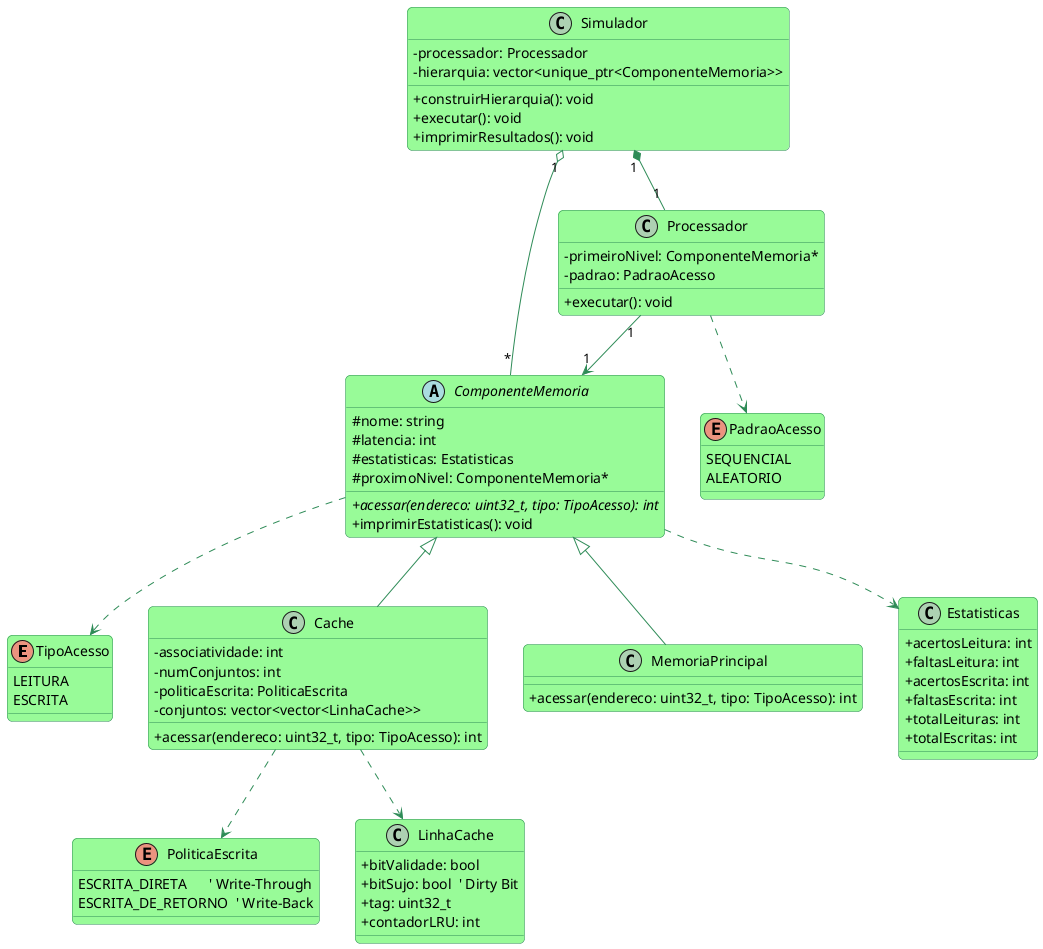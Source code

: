 @startuml
skinparam classAttributeIconSize 0
skinparam roundcorner 10
skinparam shadowing false
skinparam defaultFontName "Segoe UI, Arial"
skinparam class {
    BackgroundColor PaleGreen
    ArrowColor SeaGreen
    BorderColor SeaGreen
}

enum TipoAcesso {
    LEITURA
    ESCRITA
}

enum PoliticaEscrita {
    ESCRITA_DIRETA      ' Write-Through
    ESCRITA_DE_RETORNO  ' Write-Back
}

enum PadraoAcesso {
    SEQUENCIAL
    ALEATORIO
}

abstract class ComponenteMemoria {
  # nome: string
  # latencia: int
  # estatisticas: Estatisticas
  # proximoNivel: ComponenteMemoria*
  + {abstract} acessar(endereco: uint32_t, tipo: TipoAcesso): int
  + imprimirEstatisticas(): void
}

class Cache {
  - associatividade: int
  - numConjuntos: int
  - politicaEscrita: PoliticaEscrita
  - conjuntos: vector<vector<LinhaCache>>
  + acessar(endereco: uint32_t, tipo: TipoAcesso): int
}

class MemoriaPrincipal {
  + acessar(endereco: uint32_t, tipo: TipoAcesso): int
}

class Processador {
  - primeiroNivel: ComponenteMemoria*
  - padrao: PadraoAcesso
  + executar(): void
}

class Simulador {
  - processador: Processador
  - hierarquia: vector<unique_ptr<ComponenteMemoria>>
  + construirHierarquia(): void
  + executar(): void
  + imprimirResultados(): void
}

class Estatisticas {
  + acertosLeitura: int
  + faltasLeitura: int
  + acertosEscrita: int
  + faltasEscrita: int
  + totalLeituras: int
  + totalEscritas: int
}

class LinhaCache {
  + bitValidade: bool
  + bitSujo: bool  ' Dirty Bit
  + tag: uint32_t
  + contadorLRU: int
}

ComponenteMemoria <|-- Cache
ComponenteMemoria <|-- MemoriaPrincipal

Simulador "1" *-- "1" Processador

Simulador "1" o-- "*" ComponenteMemoria

Processador "1" --> "1" ComponenteMemoria

Cache ..> PoliticaEscrita
Cache ..> LinhaCache
Processador ..> PadraoAcesso
ComponenteMemoria ..> Estatisticas
ComponenteMemoria ..> TipoAcesso

@enduml